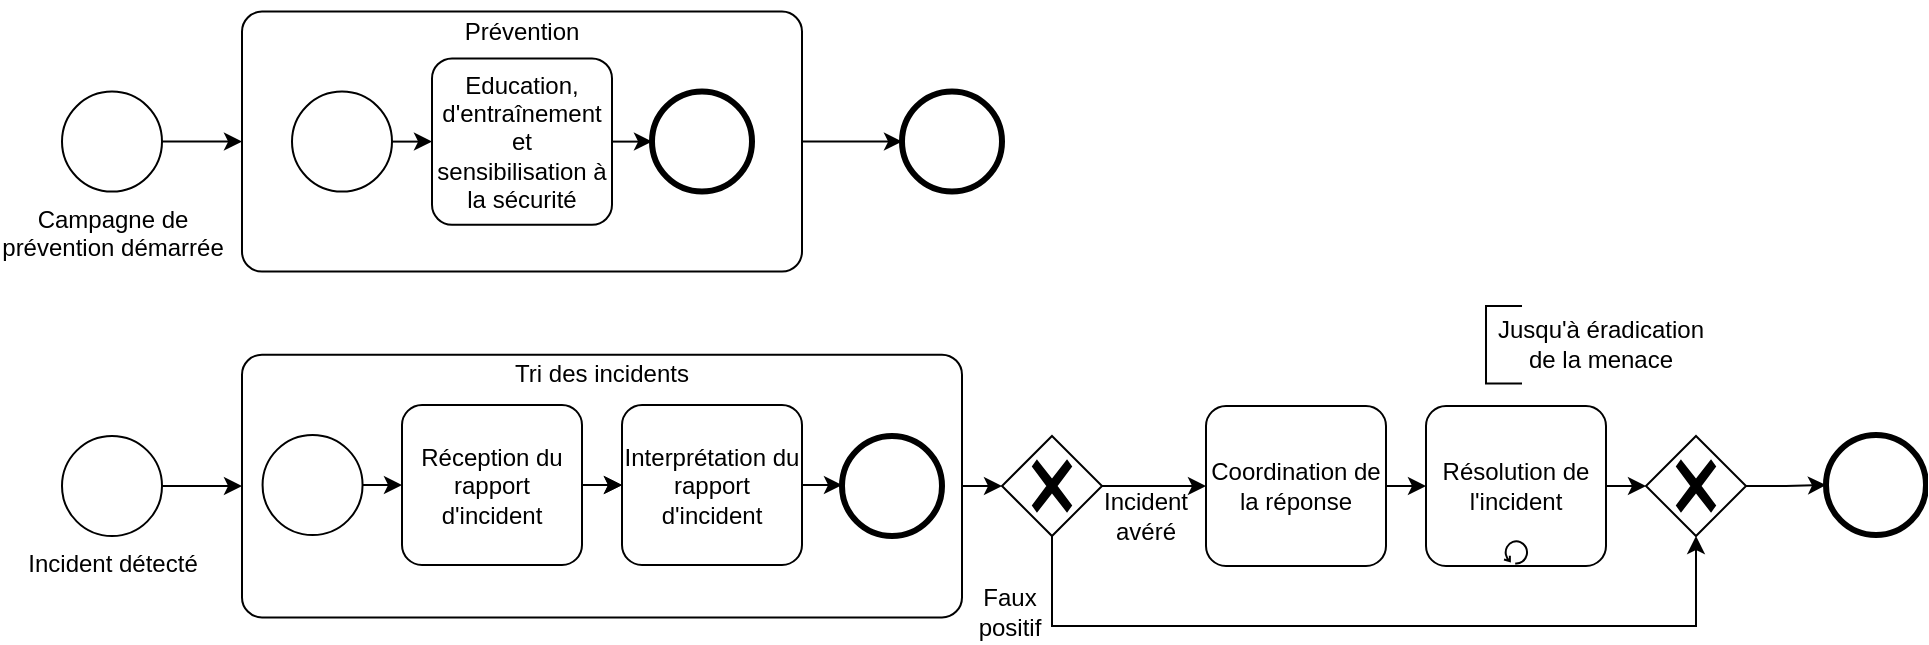 <mxfile version="21.3.7" type="github">
  <diagram name="Page-1" id="eeQrnODhmi9UHMhf5WE-">
    <mxGraphModel dx="1762" dy="503" grid="1" gridSize="10" guides="1" tooltips="1" connect="1" arrows="1" fold="1" page="1" pageScale="1" pageWidth="850" pageHeight="1100" math="0" shadow="0">
      <root>
        <mxCell id="0" />
        <mxCell id="1" parent="0" />
        <mxCell id="sDgR5sVbnxLiPeDA74GP-60" value="Coordination de la réponse" style="points=[[0.25,0,0],[0.5,0,0],[0.75,0,0],[1,0.25,0],[1,0.5,0],[1,0.75,0],[0.75,1,0],[0.5,1,0],[0.25,1,0],[0,0.75,0],[0,0.5,0],[0,0.25,0]];shape=mxgraph.bpmn.task;whiteSpace=wrap;rectStyle=rounded;size=10;html=1;container=1;expand=0;collapsible=0;taskMarker=abstract;" parent="1" vertex="1">
          <mxGeometry x="212" y="320" width="90" height="80" as="geometry" />
        </mxCell>
        <mxCell id="sDgR5sVbnxLiPeDA74GP-70" style="edgeStyle=orthogonalEdgeStyle;rounded=0;orthogonalLoop=1;jettySize=auto;html=1;exitX=1;exitY=0.5;exitDx=0;exitDy=0;exitPerimeter=0;entryX=0;entryY=0.5;entryDx=0;entryDy=0;entryPerimeter=0;" parent="1" source="sDgR5sVbnxLiPeDA74GP-11" target="sDgR5sVbnxLiPeDA74GP-69" edge="1">
          <mxGeometry relative="1" as="geometry" />
        </mxCell>
        <mxCell id="sDgR5sVbnxLiPeDA74GP-11" value="" style="points=[[0.25,0.25,0],[0.5,0,0],[0.75,0.25,0],[1,0.5,0],[0.75,0.75,0],[0.5,1,0],[0.25,0.75,0],[0,0.5,0]];shape=mxgraph.bpmn.gateway2;html=1;verticalLabelPosition=bottom;labelBackgroundColor=#ffffff;verticalAlign=top;align=center;perimeter=rhombusPerimeter;outlineConnect=0;outline=none;symbol=none;gwType=exclusive;" parent="1" vertex="1">
          <mxGeometry x="432" y="335" width="50" height="50" as="geometry" />
        </mxCell>
        <mxCell id="sDgR5sVbnxLiPeDA74GP-35" style="edgeStyle=orthogonalEdgeStyle;rounded=0;orthogonalLoop=1;jettySize=auto;html=1;exitX=0.5;exitY=1;exitDx=0;exitDy=0;exitPerimeter=0;entryX=0.5;entryY=1;entryDx=0;entryDy=0;entryPerimeter=0;" parent="1" source="sDgR5sVbnxLiPeDA74GP-12" target="sDgR5sVbnxLiPeDA74GP-11" edge="1">
          <mxGeometry relative="1" as="geometry">
            <Array as="points">
              <mxPoint x="135" y="430" />
              <mxPoint x="457" y="430" />
            </Array>
          </mxGeometry>
        </mxCell>
        <mxCell id="sDgR5sVbnxLiPeDA74GP-67" style="edgeStyle=orthogonalEdgeStyle;rounded=0;orthogonalLoop=1;jettySize=auto;html=1;exitX=1;exitY=0.5;exitDx=0;exitDy=0;exitPerimeter=0;entryX=0;entryY=0.5;entryDx=0;entryDy=0;entryPerimeter=0;" parent="1" source="sDgR5sVbnxLiPeDA74GP-12" target="sDgR5sVbnxLiPeDA74GP-60" edge="1">
          <mxGeometry relative="1" as="geometry" />
        </mxCell>
        <mxCell id="sDgR5sVbnxLiPeDA74GP-12" value="" style="points=[[0.25,0.25,0],[0.5,0,0],[0.75,0.25,0],[1,0.5,0],[0.75,0.75,0],[0.5,1,0],[0.25,0.75,0],[0,0.5,0]];shape=mxgraph.bpmn.gateway2;html=1;verticalLabelPosition=bottom;labelBackgroundColor=#ffffff;verticalAlign=top;align=center;perimeter=rhombusPerimeter;outlineConnect=0;outline=none;symbol=none;gwType=exclusive;" parent="1" vertex="1">
          <mxGeometry x="110" y="335" width="50" height="50" as="geometry" />
        </mxCell>
        <mxCell id="sDgR5sVbnxLiPeDA74GP-28" style="edgeStyle=orthogonalEdgeStyle;rounded=0;orthogonalLoop=1;jettySize=auto;html=1;exitX=1;exitY=0.5;exitDx=0;exitDy=0;exitPerimeter=0;entryX=0;entryY=0.5;entryDx=0;entryDy=0;entryPerimeter=0;" parent="1" source="sDgR5sVbnxLiPeDA74GP-60" target="sDgR5sVbnxLiPeDA74GP-18" edge="1">
          <mxGeometry relative="1" as="geometry">
            <mxPoint x="682" y="359.5" as="sourcePoint" />
          </mxGeometry>
        </mxCell>
        <mxCell id="sDgR5sVbnxLiPeDA74GP-68" style="edgeStyle=orthogonalEdgeStyle;rounded=0;orthogonalLoop=1;jettySize=auto;html=1;exitX=1;exitY=0.5;exitDx=0;exitDy=0;exitPerimeter=0;entryX=0;entryY=0.5;entryDx=0;entryDy=0;entryPerimeter=0;" parent="1" source="sDgR5sVbnxLiPeDA74GP-18" target="sDgR5sVbnxLiPeDA74GP-11" edge="1">
          <mxGeometry relative="1" as="geometry" />
        </mxCell>
        <mxCell id="sDgR5sVbnxLiPeDA74GP-18" value="Résolution de l&#39;incident" style="points=[[0.25,0,0],[0.5,0,0],[0.75,0,0],[1,0.25,0],[1,0.5,0],[1,0.75,0],[0.75,1,0],[0.5,1,0],[0.25,1,0],[0,0.75,0],[0,0.5,0],[0,0.25,0]];shape=mxgraph.bpmn.task;whiteSpace=wrap;rectStyle=rounded;size=10;html=1;container=0;expand=0;collapsible=0;taskMarker=abstract;isLoopStandard=1;" parent="1" vertex="1">
          <mxGeometry x="322" y="320" width="90" height="80" as="geometry" />
        </mxCell>
        <mxCell id="sDgR5sVbnxLiPeDA74GP-23" style="edgeStyle=orthogonalEdgeStyle;rounded=0;orthogonalLoop=1;jettySize=auto;html=1;exitX=0.5;exitY=1;exitDx=0;exitDy=0;exitPerimeter=0;" parent="1" source="sDgR5sVbnxLiPeDA74GP-18" target="sDgR5sVbnxLiPeDA74GP-18" edge="1">
          <mxGeometry relative="1" as="geometry" />
        </mxCell>
        <mxCell id="sDgR5sVbnxLiPeDA74GP-58" style="edgeStyle=orthogonalEdgeStyle;rounded=0;orthogonalLoop=1;jettySize=auto;html=1;exitX=1;exitY=0.5;exitDx=0;exitDy=0;exitPerimeter=0;entryX=0;entryY=0.5;entryDx=0;entryDy=0;entryPerimeter=0;" parent="1" source="sDgR5sVbnxLiPeDA74GP-31" target="sDgR5sVbnxLiPeDA74GP-48" edge="1">
          <mxGeometry relative="1" as="geometry" />
        </mxCell>
        <mxCell id="sDgR5sVbnxLiPeDA74GP-31" value="Incident détecté" style="points=[[0.145,0.145,0],[0.5,0,0],[0.855,0.145,0],[1,0.5,0],[0.855,0.855,0],[0.5,1,0],[0.145,0.855,0],[0,0.5,0]];shape=mxgraph.bpmn.event;html=1;verticalLabelPosition=bottom;labelBackgroundColor=#ffffff;verticalAlign=top;align=center;perimeter=ellipsePerimeter;outlineConnect=0;aspect=fixed;outline=standard;symbol=general;" parent="1" vertex="1">
          <mxGeometry x="-360" y="335" width="50" height="50" as="geometry" />
        </mxCell>
        <mxCell id="sDgR5sVbnxLiPeDA74GP-39" value="Incident avéré" style="text;html=1;strokeColor=none;fillColor=none;align=center;verticalAlign=middle;whiteSpace=wrap;rounded=0;" parent="1" vertex="1">
          <mxGeometry x="152" y="360" width="60" height="30" as="geometry" />
        </mxCell>
        <mxCell id="sDgR5sVbnxLiPeDA74GP-40" value="Faux positif" style="text;html=1;strokeColor=none;fillColor=none;align=center;verticalAlign=middle;whiteSpace=wrap;rounded=0;" parent="1" vertex="1">
          <mxGeometry x="84" y="408" width="60" height="30" as="geometry" />
        </mxCell>
        <mxCell id="sDgR5sVbnxLiPeDA74GP-41" value="" style="group" parent="1" vertex="1" connectable="0">
          <mxGeometry x="352" y="270.005" width="115" height="38.75" as="geometry" />
        </mxCell>
        <mxCell id="sDgR5sVbnxLiPeDA74GP-33" value="" style="shape=partialRectangle;whiteSpace=wrap;html=1;bottom=1;right=1;left=1;top=0;fillColor=none;routingCenterX=-0.5;rotation=90;" parent="sDgR5sVbnxLiPeDA74GP-41" vertex="1">
          <mxGeometry x="-10.62" y="10.625" width="38.75" height="17.5" as="geometry" />
        </mxCell>
        <mxCell id="sDgR5sVbnxLiPeDA74GP-34" value="Jusqu&#39;à éradication de la menace" style="text;html=1;strokeColor=none;fillColor=none;align=center;verticalAlign=middle;whiteSpace=wrap;rounded=0;" parent="sDgR5sVbnxLiPeDA74GP-41" vertex="1">
          <mxGeometry y="4.375" width="115" height="30" as="geometry" />
        </mxCell>
        <mxCell id="sDgR5sVbnxLiPeDA74GP-57" style="edgeStyle=orthogonalEdgeStyle;rounded=0;orthogonalLoop=1;jettySize=auto;html=1;exitX=1;exitY=0.5;exitDx=0;exitDy=0;exitPerimeter=0;entryX=0;entryY=0.5;entryDx=0;entryDy=0;entryPerimeter=0;" parent="1" source="sDgR5sVbnxLiPeDA74GP-48" target="sDgR5sVbnxLiPeDA74GP-12" edge="1">
          <mxGeometry relative="1" as="geometry" />
        </mxCell>
        <mxCell id="sDgR5sVbnxLiPeDA74GP-48" value="" style="points=[[0.25,0,0],[0.5,0,0],[0.75,0,0],[1,0.25,0],[1,0.5,0],[1,0.75,0],[0.75,1,0],[0.5,1,0],[0.25,1,0],[0,0.75,0],[0,0.5,0],[0,0.25,0]];shape=mxgraph.bpmn.task;whiteSpace=wrap;rectStyle=rounded;size=10;html=1;container=1;expand=0;collapsible=0;taskMarker=abstract;" parent="1" vertex="1">
          <mxGeometry x="-270" y="294.32" width="360" height="131.37" as="geometry" />
        </mxCell>
        <mxCell id="sDgR5sVbnxLiPeDA74GP-51" value="" style="points=[[0.145,0.145,0],[0.5,0,0],[0.855,0.145,0],[1,0.5,0],[0.855,0.855,0],[0.5,1,0],[0.145,0.855,0],[0,0.5,0]];shape=mxgraph.bpmn.event;html=1;verticalLabelPosition=bottom;labelBackgroundColor=#ffffff;verticalAlign=top;align=center;perimeter=ellipsePerimeter;outlineConnect=0;aspect=fixed;outline=standard;symbol=general;" parent="sDgR5sVbnxLiPeDA74GP-48" vertex="1">
          <mxGeometry x="10.286" y="40.18" width="50" height="50" as="geometry" />
        </mxCell>
        <mxCell id="sDgR5sVbnxLiPeDA74GP-52" value="" style="points=[[0.145,0.145,0],[0.5,0,0],[0.855,0.145,0],[1,0.5,0],[0.855,0.855,0],[0.5,1,0],[0.145,0.855,0],[0,0.5,0]];shape=mxgraph.bpmn.event;html=1;verticalLabelPosition=bottom;labelBackgroundColor=#ffffff;verticalAlign=top;align=center;perimeter=ellipsePerimeter;outlineConnect=0;aspect=fixed;outline=end;symbol=terminate2;" parent="sDgR5sVbnxLiPeDA74GP-48" vertex="1">
          <mxGeometry x="300.001" y="40.68" width="50" height="50" as="geometry" />
        </mxCell>
        <mxCell id="sDgR5sVbnxLiPeDA74GP-59" value="Tri des incidents" style="text;html=1;strokeColor=none;fillColor=none;align=center;verticalAlign=middle;whiteSpace=wrap;rounded=0;" parent="sDgR5sVbnxLiPeDA74GP-48" vertex="1">
          <mxGeometry x="120" y="-5" width="120" height="30" as="geometry" />
        </mxCell>
        <mxCell id="sDgR5sVbnxLiPeDA74GP-55" style="edgeStyle=orthogonalEdgeStyle;rounded=0;orthogonalLoop=1;jettySize=auto;html=1;exitX=1;exitY=0.5;exitDx=0;exitDy=0;exitPerimeter=0;entryX=0;entryY=0.5;entryDx=0;entryDy=0;entryPerimeter=0;" parent="1" source="sDgR5sVbnxLiPeDA74GP-9" target="sDgR5sVbnxLiPeDA74GP-52" edge="1">
          <mxGeometry relative="1" as="geometry" />
        </mxCell>
        <mxCell id="sDgR5sVbnxLiPeDA74GP-9" value="Interprétation du rapport d&#39;incident" style="points=[[0.25,0,0],[0.5,0,0],[0.75,0,0],[1,0.25,0],[1,0.5,0],[1,0.75,0],[0.75,1,0],[0.5,1,0],[0.25,1,0],[0,0.75,0],[0,0.5,0],[0,0.25,0]];shape=mxgraph.bpmn.task;whiteSpace=wrap;rectStyle=rounded;size=10;html=1;container=1;expand=0;collapsible=0;taskMarker=abstract;" parent="1" vertex="1">
          <mxGeometry x="-80" y="319.5" width="90" height="80" as="geometry" />
        </mxCell>
        <mxCell id="sDgR5sVbnxLiPeDA74GP-54" style="edgeStyle=orthogonalEdgeStyle;rounded=0;orthogonalLoop=1;jettySize=auto;html=1;exitX=1;exitY=0.5;exitDx=0;exitDy=0;exitPerimeter=0;entryX=0;entryY=0.5;entryDx=0;entryDy=0;entryPerimeter=0;" parent="1" source="sDgR5sVbnxLiPeDA74GP-8" target="sDgR5sVbnxLiPeDA74GP-9" edge="1">
          <mxGeometry relative="1" as="geometry" />
        </mxCell>
        <mxCell id="sDgR5sVbnxLiPeDA74GP-8" value="Réception du rapport d&#39;incident" style="points=[[0.25,0,0],[0.5,0,0],[0.75,0,0],[1,0.25,0],[1,0.5,0],[1,0.75,0],[0.75,1,0],[0.5,1,0],[0.25,1,0],[0,0.75,0],[0,0.5,0],[0,0.25,0]];shape=mxgraph.bpmn.task;whiteSpace=wrap;rectStyle=rounded;size=10;html=1;container=1;expand=0;collapsible=0;taskMarker=abstract;" parent="1" vertex="1">
          <mxGeometry x="-190" y="319.5" width="90" height="80" as="geometry" />
        </mxCell>
        <mxCell id="sDgR5sVbnxLiPeDA74GP-16" style="edgeStyle=orthogonalEdgeStyle;rounded=0;orthogonalLoop=1;jettySize=auto;html=1;exitX=1;exitY=0.5;exitDx=0;exitDy=0;exitPerimeter=0;entryX=0;entryY=0.5;entryDx=0;entryDy=0;entryPerimeter=0;" parent="1" source="sDgR5sVbnxLiPeDA74GP-8" target="sDgR5sVbnxLiPeDA74GP-9" edge="1">
          <mxGeometry relative="1" as="geometry" />
        </mxCell>
        <mxCell id="sDgR5sVbnxLiPeDA74GP-53" style="edgeStyle=orthogonalEdgeStyle;rounded=0;orthogonalLoop=1;jettySize=auto;html=1;exitX=1;exitY=0.5;exitDx=0;exitDy=0;exitPerimeter=0;entryX=0;entryY=0.5;entryDx=0;entryDy=0;entryPerimeter=0;" parent="1" source="sDgR5sVbnxLiPeDA74GP-51" target="sDgR5sVbnxLiPeDA74GP-8" edge="1">
          <mxGeometry relative="1" as="geometry" />
        </mxCell>
        <mxCell id="sDgR5sVbnxLiPeDA74GP-69" value="" style="points=[[0.145,0.145,0],[0.5,0,0],[0.855,0.145,0],[1,0.5,0],[0.855,0.855,0],[0.5,1,0],[0.145,0.855,0],[0,0.5,0]];shape=mxgraph.bpmn.event;html=1;verticalLabelPosition=bottom;labelBackgroundColor=#ffffff;verticalAlign=top;align=center;perimeter=ellipsePerimeter;outlineConnect=0;aspect=fixed;outline=end;symbol=terminate2;" parent="1" vertex="1">
          <mxGeometry x="522" y="334.5" width="50" height="50" as="geometry" />
        </mxCell>
        <mxCell id="sDgR5sVbnxLiPeDA74GP-4" value="" style="points=[[0.25,0,0],[0.5,0,0],[0.75,0,0],[1,0.25,0],[1,0.5,0],[1,0.75,0],[0.75,1,0],[0.5,1,0],[0.25,1,0],[0,0.75,0],[0,0.5,0],[0,0.25,0]];shape=mxgraph.bpmn.task;whiteSpace=wrap;rectStyle=rounded;size=10;html=1;container=0;expand=0;collapsible=0;taskMarker=abstract;" parent="1" vertex="1">
          <mxGeometry x="-270" y="122.8" width="280" height="130" as="geometry" />
        </mxCell>
        <mxCell id="sDgR5sVbnxLiPeDA74GP-6" style="edgeStyle=orthogonalEdgeStyle;rounded=0;orthogonalLoop=1;jettySize=auto;html=1;exitX=1;exitY=0.5;exitDx=0;exitDy=0;exitPerimeter=0;entryX=0;entryY=0.5;entryDx=0;entryDy=0;entryPerimeter=0;" parent="1" source="sDgR5sVbnxLiPeDA74GP-1" target="sDgR5sVbnxLiPeDA74GP-4" edge="1">
          <mxGeometry relative="1" as="geometry" />
        </mxCell>
        <mxCell id="sDgR5sVbnxLiPeDA74GP-1" value="Campagne de&lt;br&gt;prévention démarrée" style="points=[[0.145,0.145,0],[0.5,0,0],[0.855,0.145,0],[1,0.5,0],[0.855,0.855,0],[0.5,1,0],[0.145,0.855,0],[0,0.5,0]];shape=mxgraph.bpmn.event;html=1;verticalLabelPosition=bottom;labelBackgroundColor=#ffffff;verticalAlign=top;align=center;perimeter=ellipsePerimeter;outlineConnect=0;aspect=fixed;outline=standard;symbol=general;" parent="1" vertex="1">
          <mxGeometry x="-360" y="162.8" width="50" height="50" as="geometry" />
        </mxCell>
        <mxCell id="sDgR5sVbnxLiPeDA74GP-2" value="" style="points=[[0.145,0.145,0],[0.5,0,0],[0.855,0.145,0],[1,0.5,0],[0.855,0.855,0],[0.5,1,0],[0.145,0.855,0],[0,0.5,0]];shape=mxgraph.bpmn.event;html=1;verticalLabelPosition=bottom;labelBackgroundColor=#ffffff;verticalAlign=top;align=center;perimeter=ellipsePerimeter;outlineConnect=0;aspect=fixed;outline=end;symbol=terminate2;" parent="1" vertex="1">
          <mxGeometry x="60" y="162.8" width="50" height="50" as="geometry" />
        </mxCell>
        <mxCell id="sDgR5sVbnxLiPeDA74GP-7" style="edgeStyle=orthogonalEdgeStyle;rounded=0;orthogonalLoop=1;jettySize=auto;html=1;exitX=1;exitY=0.5;exitDx=0;exitDy=0;exitPerimeter=0;entryX=0;entryY=0.5;entryDx=0;entryDy=0;entryPerimeter=0;" parent="1" source="sDgR5sVbnxLiPeDA74GP-4" target="sDgR5sVbnxLiPeDA74GP-2" edge="1">
          <mxGeometry relative="1" as="geometry" />
        </mxCell>
        <mxCell id="sDgR5sVbnxLiPeDA74GP-5" value="&lt;div&gt;Prévention&lt;/div&gt;" style="text;html=1;strokeColor=none;fillColor=none;align=center;verticalAlign=middle;whiteSpace=wrap;rounded=0;" parent="1" vertex="1">
          <mxGeometry x="-174.211" y="117.0" width="88.421" height="31.2" as="geometry" />
        </mxCell>
        <mxCell id="sDgR5sVbnxLiPeDA74GP-42" value="" style="points=[[0.145,0.145,0],[0.5,0,0],[0.855,0.145,0],[1,0.5,0],[0.855,0.855,0],[0.5,1,0],[0.145,0.855,0],[0,0.5,0]];shape=mxgraph.bpmn.event;html=1;verticalLabelPosition=bottom;labelBackgroundColor=#ffffff;verticalAlign=top;align=center;perimeter=ellipsePerimeter;outlineConnect=0;aspect=fixed;outline=end;symbol=terminate2;" parent="1" vertex="1">
          <mxGeometry x="-65" y="162.8" width="50" height="50" as="geometry" />
        </mxCell>
        <mxCell id="sDgR5sVbnxLiPeDA74GP-43" value="" style="points=[[0.145,0.145,0],[0.5,0,0],[0.855,0.145,0],[1,0.5,0],[0.855,0.855,0],[0.5,1,0],[0.145,0.855,0],[0,0.5,0]];shape=mxgraph.bpmn.event;html=1;verticalLabelPosition=bottom;labelBackgroundColor=#ffffff;verticalAlign=top;align=center;perimeter=ellipsePerimeter;outlineConnect=0;aspect=fixed;outline=standard;symbol=general;" parent="1" vertex="1">
          <mxGeometry x="-245" y="162.8" width="50" height="50" as="geometry" />
        </mxCell>
        <mxCell id="sDgR5sVbnxLiPeDA74GP-45" style="edgeStyle=orthogonalEdgeStyle;rounded=0;orthogonalLoop=1;jettySize=auto;html=1;exitX=1;exitY=0.5;exitDx=0;exitDy=0;exitPerimeter=0;entryX=0;entryY=0.5;entryDx=0;entryDy=0;entryPerimeter=0;" parent="1" source="sDgR5sVbnxLiPeDA74GP-3" target="sDgR5sVbnxLiPeDA74GP-42" edge="1">
          <mxGeometry relative="1" as="geometry" />
        </mxCell>
        <mxCell id="sDgR5sVbnxLiPeDA74GP-3" value="Education, d&#39;entraînement et sensibilisation à la sécurité" style="points=[[0.25,0,0],[0.5,0,0],[0.75,0,0],[1,0.25,0],[1,0.5,0],[1,0.75,0],[0.75,1,0],[0.5,1,0],[0.25,1,0],[0,0.75,0],[0,0.5,0],[0,0.25,0]];shape=mxgraph.bpmn.task;whiteSpace=wrap;rectStyle=rounded;size=10;html=1;container=0;expand=0;collapsible=0;taskMarker=abstract;" parent="1" vertex="1">
          <mxGeometry x="-175" y="146.2" width="90" height="83.2" as="geometry" />
        </mxCell>
        <mxCell id="sDgR5sVbnxLiPeDA74GP-44" style="edgeStyle=orthogonalEdgeStyle;rounded=0;orthogonalLoop=1;jettySize=auto;html=1;exitX=1;exitY=0.5;exitDx=0;exitDy=0;exitPerimeter=0;entryX=0;entryY=0.5;entryDx=0;entryDy=0;entryPerimeter=0;" parent="1" source="sDgR5sVbnxLiPeDA74GP-43" target="sDgR5sVbnxLiPeDA74GP-3" edge="1">
          <mxGeometry relative="1" as="geometry" />
        </mxCell>
      </root>
    </mxGraphModel>
  </diagram>
</mxfile>
